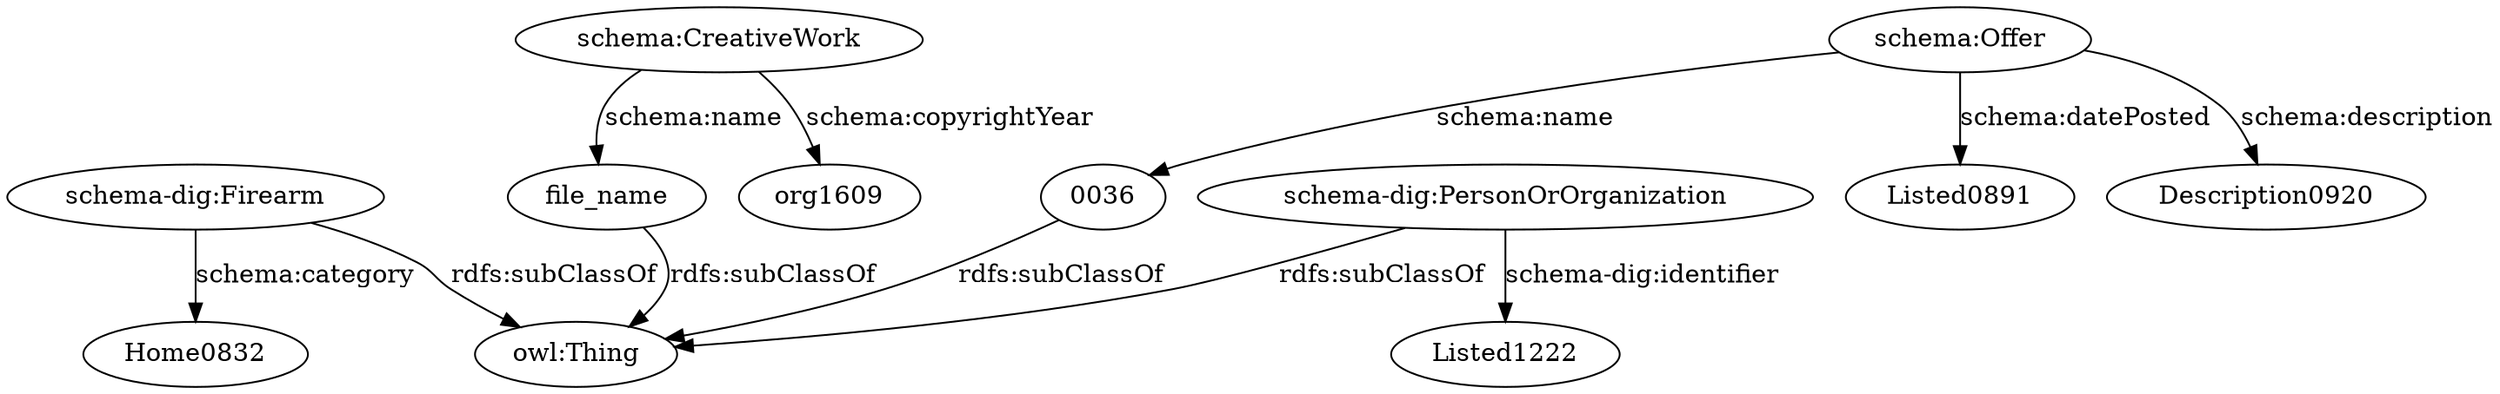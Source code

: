 digraph {
  Home0832 [type=attribute_name,label=Home0832]
  "schema-dig:Firearm1" [type=class_uri,label="schema-dig:Firearm"]
  Listed1222 [type=attribute_name,label=Listed1222]
  "schema-dig:PersonOrOrganization1" [type=class_uri,label="schema-dig:PersonOrOrganization"]
  org1609 [type=attribute_name,label=org1609]
  "schema:CreativeWork1" [type=class_uri,label="schema:CreativeWork"]
  file_name [type=attribute_name,label=file_name]
  Listed0891 [type=attribute_name,label=Listed0891]
  "schema:Offer1" [type=class_uri,label="schema:Offer"]
  Description0920 [type=attribute_name,label=Description0920]
  "0036" [type=attribute_name,label="0036"]
  "owl:Thing" [type=special,label="owl:Thing"]
  "schema-dig:Firearm1" -> Home0832 [label="schema:category",type=st_property_uri]
  "schema-dig:PersonOrOrganization1" -> Listed1222 [label="schema-dig:identifier",type=st_property_uri]
  "schema:CreativeWork1" -> org1609 [label="schema:copyrightYear",type=st_property_uri]
  "schema:CreativeWork1" -> file_name [label="schema:name",type=st_property_uri]
  "schema:Offer1" -> Listed0891 [label="schema:datePosted",type=st_property_uri]
  "schema:Offer1" -> Description0920 [label="schema:description",type=st_property_uri]
  "schema:Offer1" -> "0036" [label="schema:name",type=st_property_uri]
  "schema-dig:Firearm1" -> "owl:Thing" [label="rdfs:subClassOf",type=inherited,weight=0.3333333333333333]
  "schema-dig:PersonOrOrganization1" -> "owl:Thing" [label="rdfs:subClassOf",type=inherited,weight=0.3333333333333333]
  file_name -> "owl:Thing" [label="rdfs:subClassOf",type=inherited,weight=0.3333333333333333]
  "0036" -> "owl:Thing" [label="rdfs:subClassOf",type=inherited,weight=0.3333333333333333]
}

